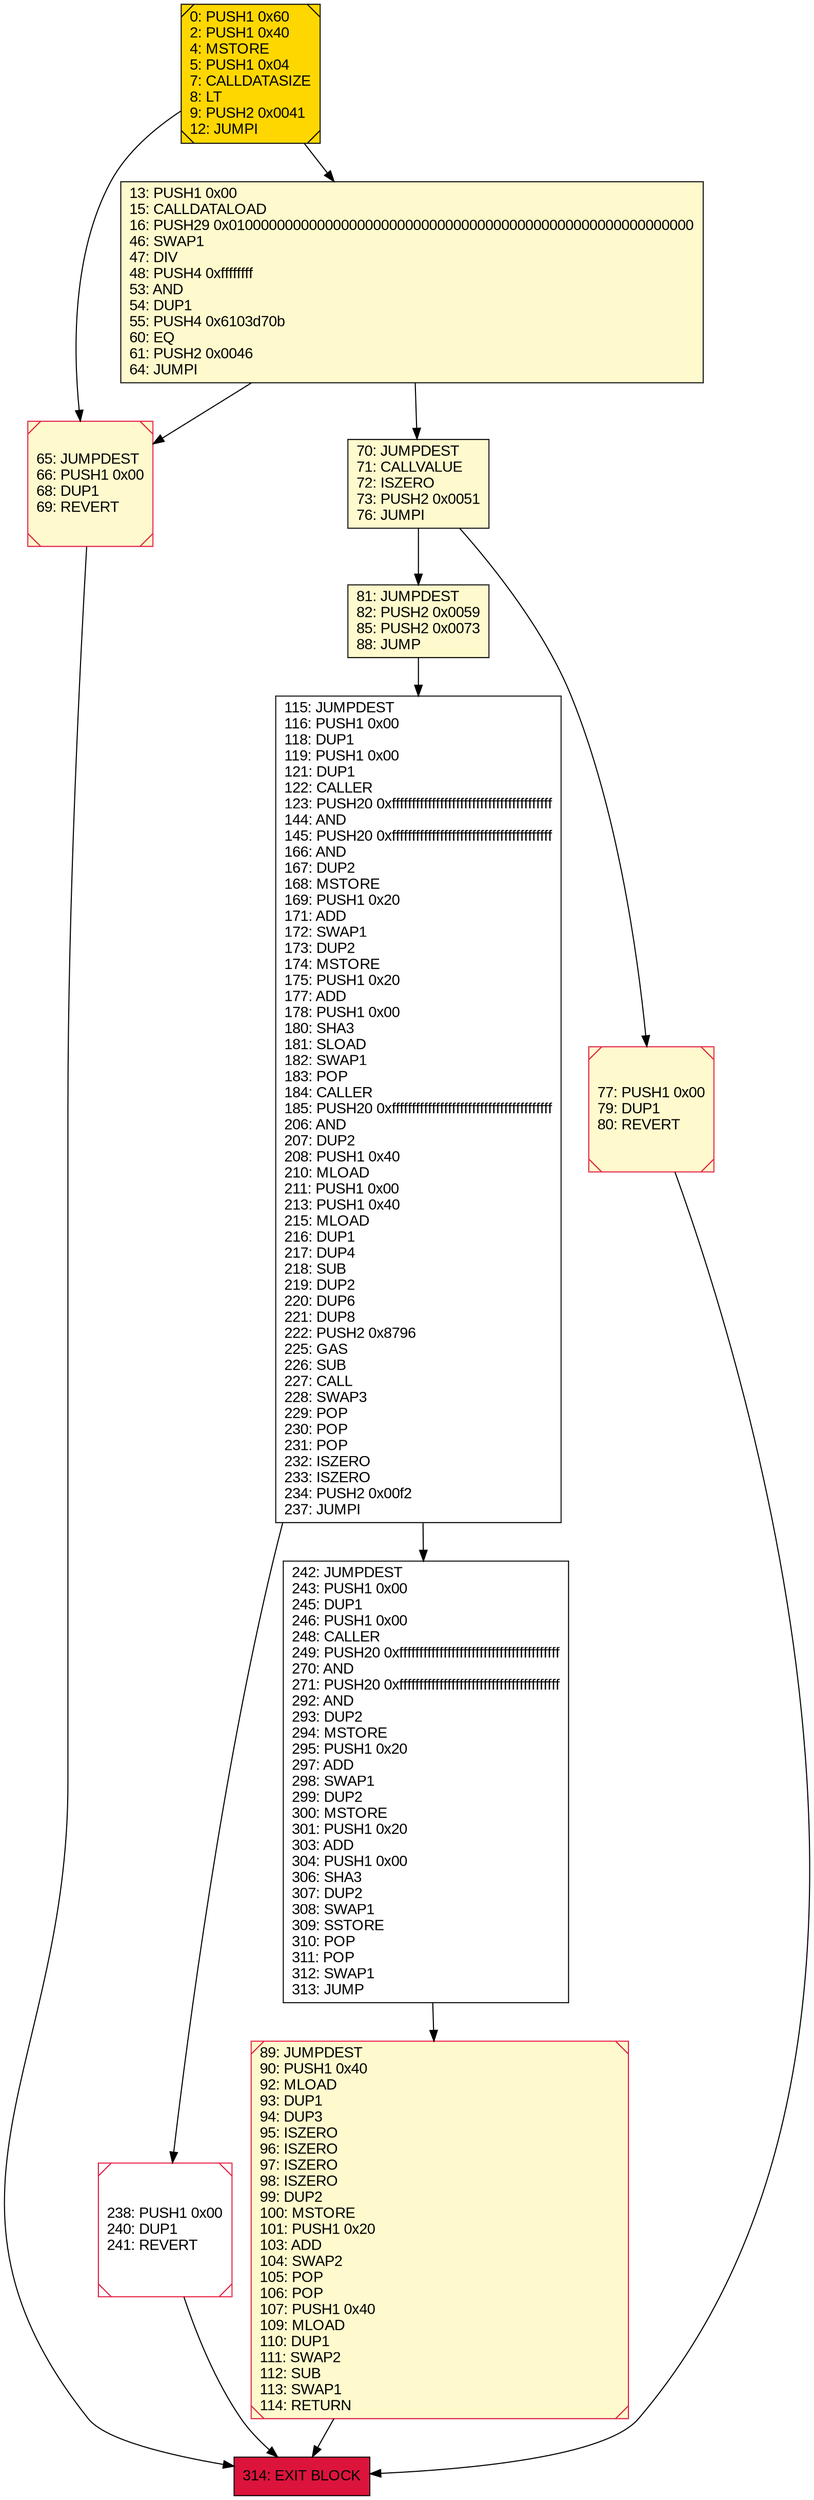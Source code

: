 digraph G {
bgcolor=transparent rankdir=UD;
node [shape=box style=filled color=black fillcolor=white fontname=arial fontcolor=black];
13 [label="13: PUSH1 0x00\l15: CALLDATALOAD\l16: PUSH29 0x0100000000000000000000000000000000000000000000000000000000\l46: SWAP1\l47: DIV\l48: PUSH4 0xffffffff\l53: AND\l54: DUP1\l55: PUSH4 0x6103d70b\l60: EQ\l61: PUSH2 0x0046\l64: JUMPI\l" fillcolor=lemonchiffon ];
81 [label="81: JUMPDEST\l82: PUSH2 0x0059\l85: PUSH2 0x0073\l88: JUMP\l" fillcolor=lemonchiffon ];
65 [label="65: JUMPDEST\l66: PUSH1 0x00\l68: DUP1\l69: REVERT\l" fillcolor=lemonchiffon shape=Msquare color=crimson ];
0 [label="0: PUSH1 0x60\l2: PUSH1 0x40\l4: MSTORE\l5: PUSH1 0x04\l7: CALLDATASIZE\l8: LT\l9: PUSH2 0x0041\l12: JUMPI\l" fillcolor=lemonchiffon shape=Msquare fillcolor=gold ];
89 [label="89: JUMPDEST\l90: PUSH1 0x40\l92: MLOAD\l93: DUP1\l94: DUP3\l95: ISZERO\l96: ISZERO\l97: ISZERO\l98: ISZERO\l99: DUP2\l100: MSTORE\l101: PUSH1 0x20\l103: ADD\l104: SWAP2\l105: POP\l106: POP\l107: PUSH1 0x40\l109: MLOAD\l110: DUP1\l111: SWAP2\l112: SUB\l113: SWAP1\l114: RETURN\l" fillcolor=lemonchiffon shape=Msquare color=crimson ];
70 [label="70: JUMPDEST\l71: CALLVALUE\l72: ISZERO\l73: PUSH2 0x0051\l76: JUMPI\l" fillcolor=lemonchiffon ];
314 [label="314: EXIT BLOCK\l" fillcolor=crimson ];
77 [label="77: PUSH1 0x00\l79: DUP1\l80: REVERT\l" fillcolor=lemonchiffon shape=Msquare color=crimson ];
115 [label="115: JUMPDEST\l116: PUSH1 0x00\l118: DUP1\l119: PUSH1 0x00\l121: DUP1\l122: CALLER\l123: PUSH20 0xffffffffffffffffffffffffffffffffffffffff\l144: AND\l145: PUSH20 0xffffffffffffffffffffffffffffffffffffffff\l166: AND\l167: DUP2\l168: MSTORE\l169: PUSH1 0x20\l171: ADD\l172: SWAP1\l173: DUP2\l174: MSTORE\l175: PUSH1 0x20\l177: ADD\l178: PUSH1 0x00\l180: SHA3\l181: SLOAD\l182: SWAP1\l183: POP\l184: CALLER\l185: PUSH20 0xffffffffffffffffffffffffffffffffffffffff\l206: AND\l207: DUP2\l208: PUSH1 0x40\l210: MLOAD\l211: PUSH1 0x00\l213: PUSH1 0x40\l215: MLOAD\l216: DUP1\l217: DUP4\l218: SUB\l219: DUP2\l220: DUP6\l221: DUP8\l222: PUSH2 0x8796\l225: GAS\l226: SUB\l227: CALL\l228: SWAP3\l229: POP\l230: POP\l231: POP\l232: ISZERO\l233: ISZERO\l234: PUSH2 0x00f2\l237: JUMPI\l" ];
238 [label="238: PUSH1 0x00\l240: DUP1\l241: REVERT\l" shape=Msquare color=crimson ];
242 [label="242: JUMPDEST\l243: PUSH1 0x00\l245: DUP1\l246: PUSH1 0x00\l248: CALLER\l249: PUSH20 0xffffffffffffffffffffffffffffffffffffffff\l270: AND\l271: PUSH20 0xffffffffffffffffffffffffffffffffffffffff\l292: AND\l293: DUP2\l294: MSTORE\l295: PUSH1 0x20\l297: ADD\l298: SWAP1\l299: DUP2\l300: MSTORE\l301: PUSH1 0x20\l303: ADD\l304: PUSH1 0x00\l306: SHA3\l307: DUP2\l308: SWAP1\l309: SSTORE\l310: POP\l311: POP\l312: SWAP1\l313: JUMP\l" ];
115 -> 242;
70 -> 81;
13 -> 65;
81 -> 115;
0 -> 65;
115 -> 238;
0 -> 13;
238 -> 314;
77 -> 314;
13 -> 70;
70 -> 77;
242 -> 89;
65 -> 314;
89 -> 314;
}